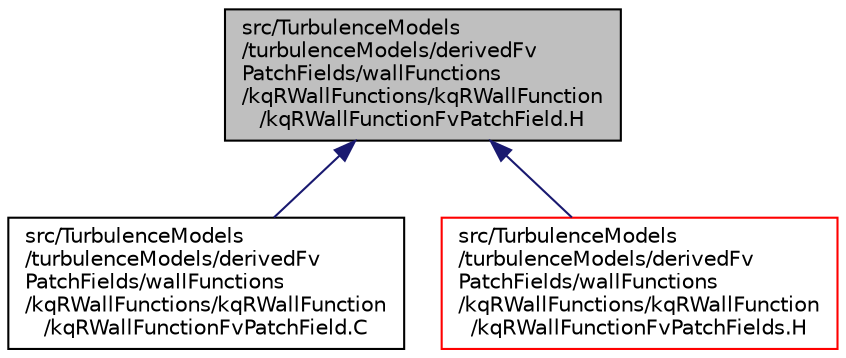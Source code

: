 digraph "src/TurbulenceModels/turbulenceModels/derivedFvPatchFields/wallFunctions/kqRWallFunctions/kqRWallFunction/kqRWallFunctionFvPatchField.H"
{
  bgcolor="transparent";
  edge [fontname="Helvetica",fontsize="10",labelfontname="Helvetica",labelfontsize="10"];
  node [fontname="Helvetica",fontsize="10",shape=record];
  Node1 [label="src/TurbulenceModels\l/turbulenceModels/derivedFv\lPatchFields/wallFunctions\l/kqRWallFunctions/kqRWallFunction\l/kqRWallFunctionFvPatchField.H",height=0.2,width=0.4,color="black", fillcolor="grey75", style="filled", fontcolor="black"];
  Node1 -> Node2 [dir="back",color="midnightblue",fontsize="10",style="solid",fontname="Helvetica"];
  Node2 [label="src/TurbulenceModels\l/turbulenceModels/derivedFv\lPatchFields/wallFunctions\l/kqRWallFunctions/kqRWallFunction\l/kqRWallFunctionFvPatchField.C",height=0.2,width=0.4,color="black",URL="$a10781.html"];
  Node1 -> Node3 [dir="back",color="midnightblue",fontsize="10",style="solid",fontname="Helvetica"];
  Node3 [label="src/TurbulenceModels\l/turbulenceModels/derivedFv\lPatchFields/wallFunctions\l/kqRWallFunctions/kqRWallFunction\l/kqRWallFunctionFvPatchFields.H",height=0.2,width=0.4,color="red",URL="$a10784.html"];
}
